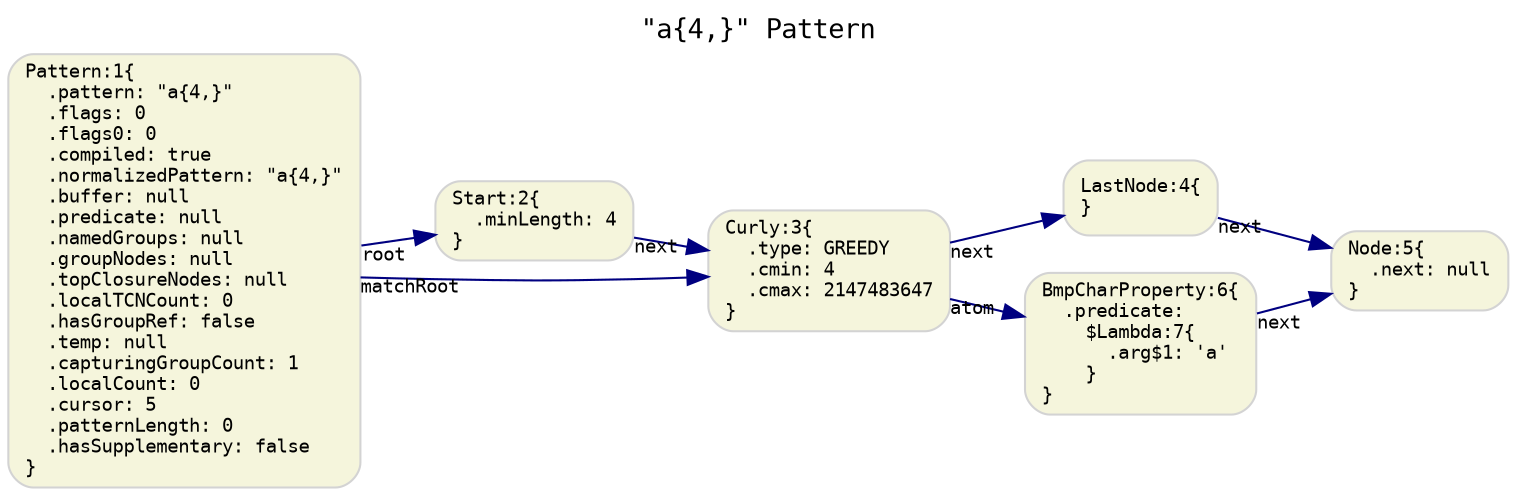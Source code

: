 digraph G {
  rankdir=LR;
  labelloc="t";
  label="\"a\{4,\}\" Pattern\l";
  graph [fontname="Monospace", fontsize="13"]

  // default nodes
  node [fontname="Monospace", fontsize="9", shape="box", style="rounded,filled", color="LightGray", fillcolor="Beige"]
  1[ label="Pattern:1\{\l  .pattern: \"a\{4,\}\"\l  .flags: 0\l  .flags0: 0\l  .compiled: true\l  .normalizedPattern: \"a\{4,\}\"\l  .buffer: null\l  .predicate: null\l  .namedGroups: null\l  .groupNodes: null\l  .topClosureNodes: null\l  .localTCNCount: 0\l  .hasGroupRef: false\l  .temp: null\l  .capturingGroupCount: 1\l  .localCount: 0\l  .cursor: 5\l  .patternLength: 0\l  .hasSupplementary: false\l\}\l" ]
  2[ label="Start:2\{\l  .minLength: 4\l\}\l" ]
  3[ label="Curly:3\{\l  .type: GREEDY\l  .cmin: 4\l  .cmax: 2147483647\l\}\l" ]
  4[ label="LastNode:4\{\l\}\l" ]
  5[ label="Node:5\{\l  .next: null\l\}\l" ]
  6[ label="BmpCharProperty:6\{\l  .predicate:\l    $Lambda:7\{\l      .arg$1: 'a'\l    \}\l\}\l" ]

  // default edges
  edge [fontname="Monospace", fontsize="9", color="Navy"]
  4 -> 5 [ label="",  taillabel="next" ]
  3 -> 4 [ label="",  taillabel="next" ]
  6 -> 5 [ label="",  taillabel="next" ]
  3 -> 6 [ label="",  taillabel="atom" ]
  2 -> 3 [ label="",  taillabel="next" ]
  1 -> 2 [ label="",  taillabel="root" ]
  1 -> 3 [ label="",  taillabel="matchRoot" ]
}

